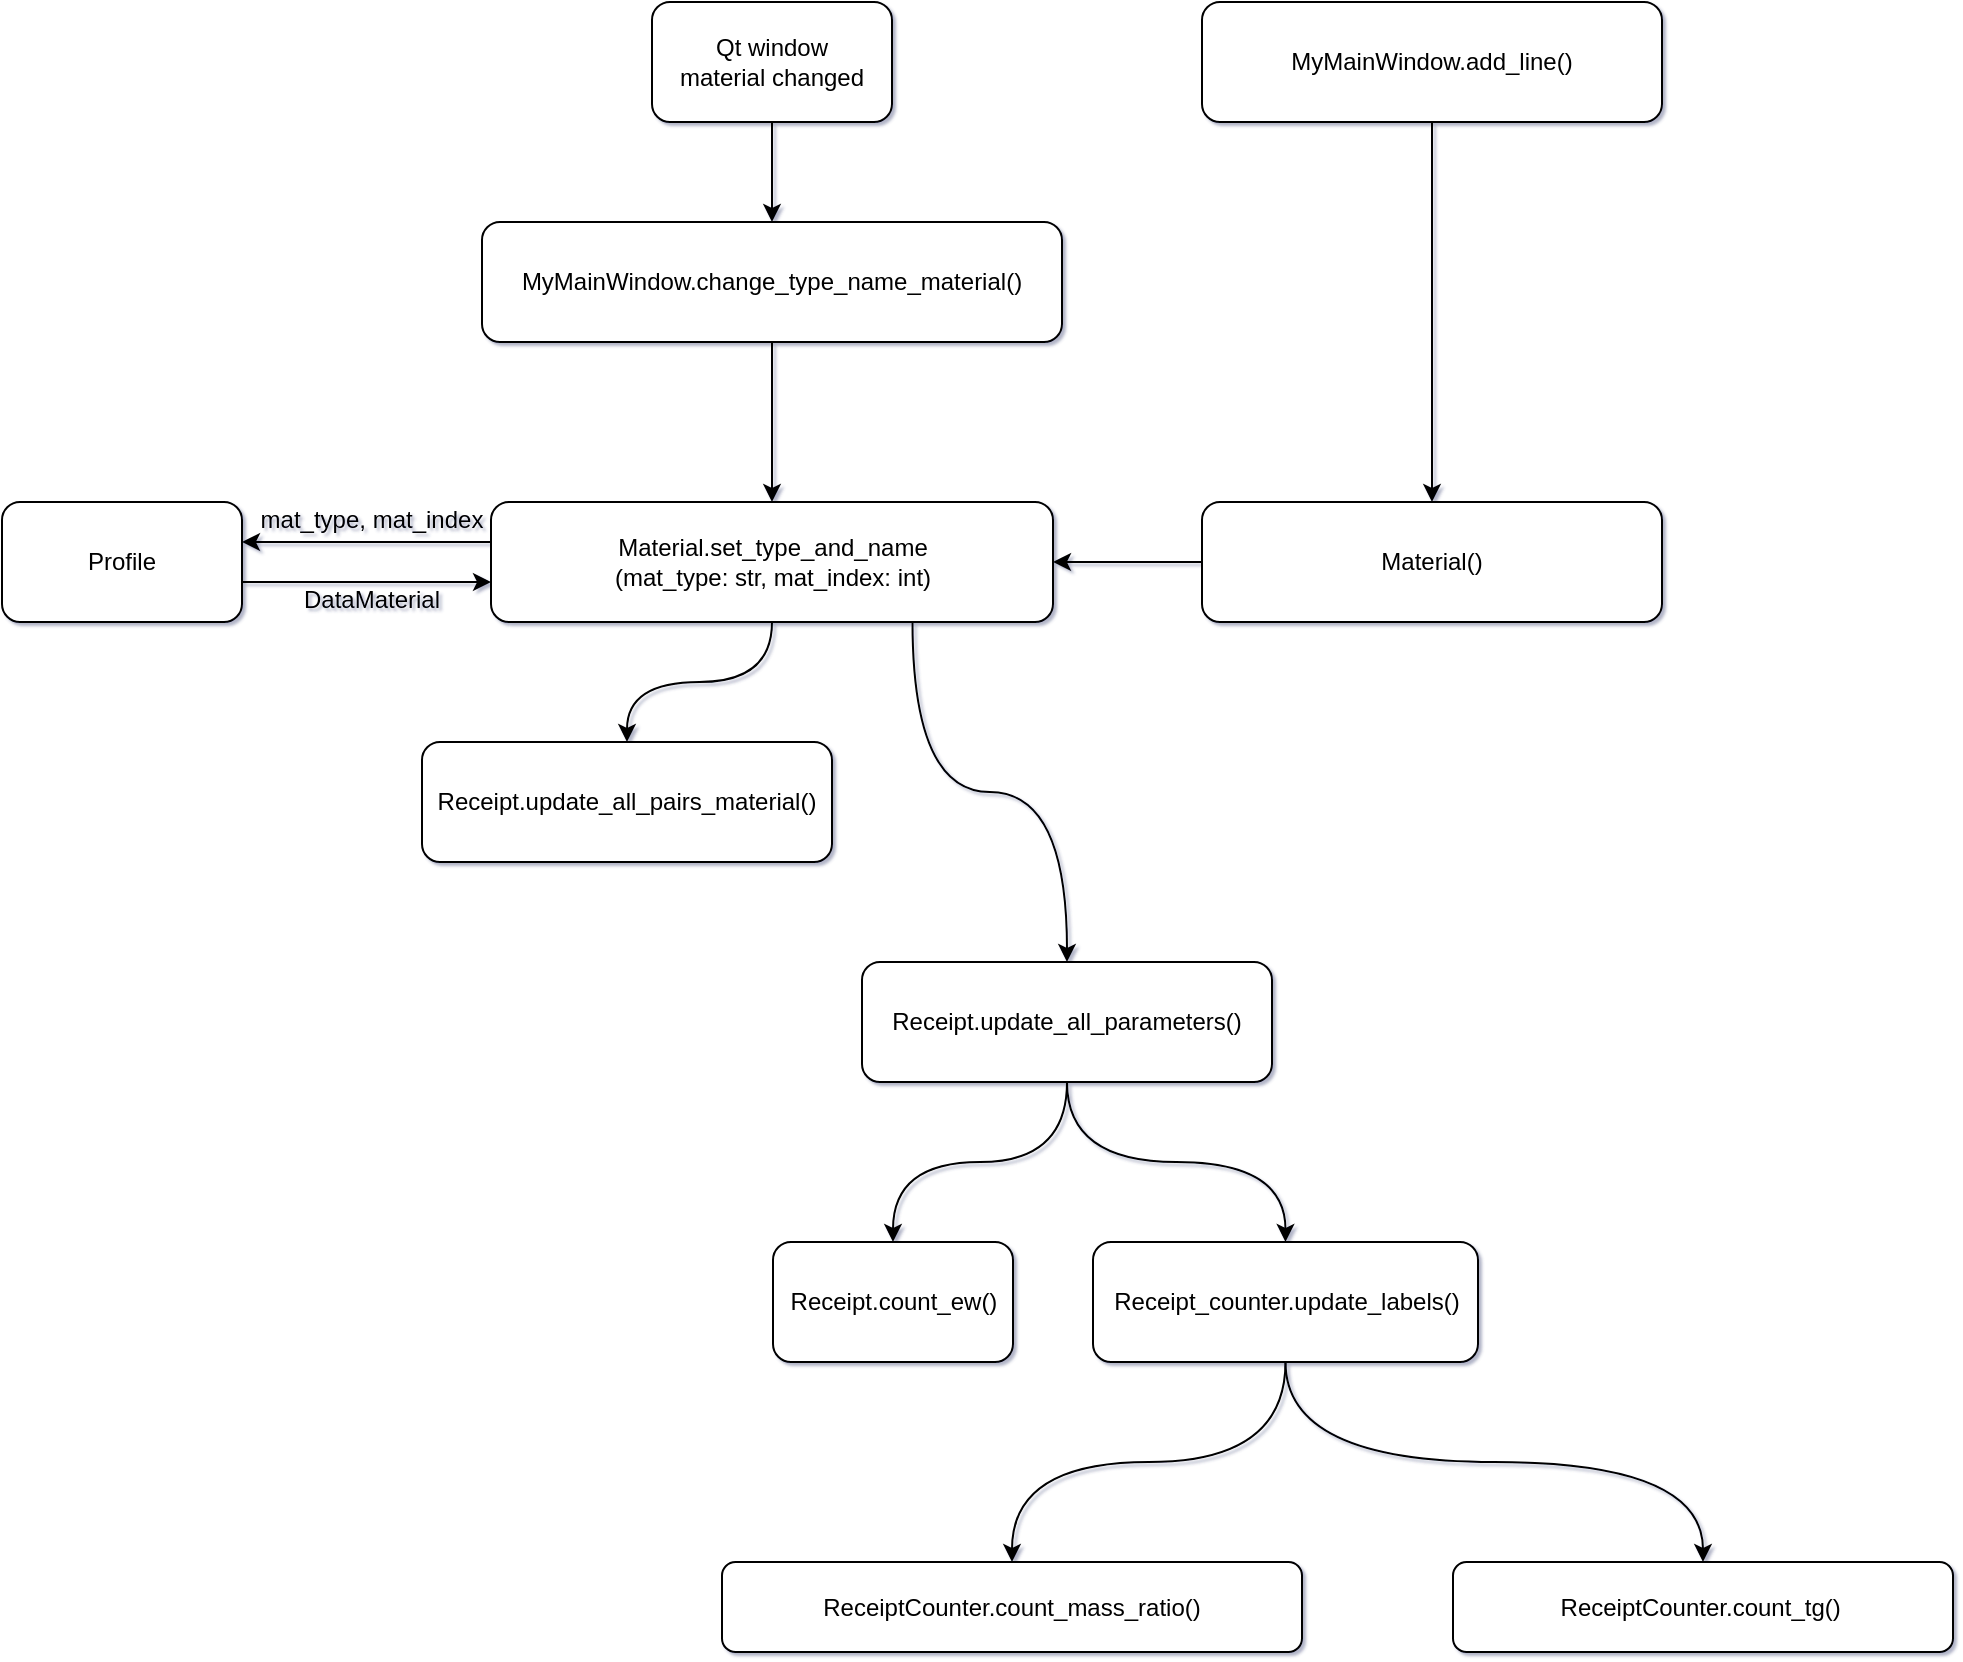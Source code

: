 <mxfile version="15.4.3" type="device"><diagram id="2pJAya3ZP_8yXWq7gWXC" name="Page-1"><mxGraphModel dx="661" dy="899" grid="1" gridSize="10" guides="1" tooltips="1" connect="1" arrows="1" fold="1" page="0" pageScale="1" pageWidth="827" pageHeight="1169" math="0" shadow="1"><root><mxCell id="0"/><mxCell id="1" parent="0"/><mxCell id="QlOedMikHD9rgHS6F55_-3" value="" style="edgeStyle=orthogonalEdgeStyle;orthogonalLoop=1;jettySize=auto;html=1;curved=1;" edge="1" parent="1" source="QlOedMikHD9rgHS6F55_-1" target="QlOedMikHD9rgHS6F55_-2"><mxGeometry relative="1" as="geometry"/></mxCell><mxCell id="QlOedMikHD9rgHS6F55_-1" value="MyMainWindow.add_line()" style="whiteSpace=wrap;html=1;rounded=1;" vertex="1" parent="1"><mxGeometry x="1040" y="90" width="230" height="60" as="geometry"/></mxCell><mxCell id="QlOedMikHD9rgHS6F55_-24" value="" style="edgeStyle=orthogonalEdgeStyle;orthogonalLoop=1;jettySize=auto;html=1;curved=1;" edge="1" parent="1" source="QlOedMikHD9rgHS6F55_-2" target="QlOedMikHD9rgHS6F55_-7"><mxGeometry relative="1" as="geometry"/></mxCell><mxCell id="QlOedMikHD9rgHS6F55_-2" value="Material()" style="whiteSpace=wrap;html=1;rounded=1;" vertex="1" parent="1"><mxGeometry x="1040" y="340" width="230" height="60" as="geometry"/></mxCell><mxCell id="QlOedMikHD9rgHS6F55_-6" value="" style="edgeStyle=orthogonalEdgeStyle;orthogonalLoop=1;jettySize=auto;html=1;curved=1;" edge="1" parent="1" source="QlOedMikHD9rgHS6F55_-4" target="QlOedMikHD9rgHS6F55_-5"><mxGeometry relative="1" as="geometry"/></mxCell><mxCell id="QlOedMikHD9rgHS6F55_-4" value="Qt window&lt;br&gt;material changed" style="whiteSpace=wrap;html=1;rounded=1;" vertex="1" parent="1"><mxGeometry x="765" y="90" width="120" height="60" as="geometry"/></mxCell><mxCell id="QlOedMikHD9rgHS6F55_-8" value="" style="edgeStyle=orthogonalEdgeStyle;orthogonalLoop=1;jettySize=auto;html=1;curved=1;" edge="1" parent="1" source="QlOedMikHD9rgHS6F55_-5" target="QlOedMikHD9rgHS6F55_-7"><mxGeometry relative="1" as="geometry"/></mxCell><mxCell id="QlOedMikHD9rgHS6F55_-5" value="&lt;span&gt;MyMainWindow.&lt;/span&gt;change_type_name_material()" style="whiteSpace=wrap;html=1;rounded=1;" vertex="1" parent="1"><mxGeometry x="680" y="200" width="290" height="60" as="geometry"/></mxCell><mxCell id="QlOedMikHD9rgHS6F55_-19" style="edgeStyle=orthogonalEdgeStyle;orthogonalLoop=1;jettySize=auto;html=1;curved=1;" edge="1" parent="1" source="QlOedMikHD9rgHS6F55_-7" target="QlOedMikHD9rgHS6F55_-9"><mxGeometry relative="1" as="geometry"><Array as="points"><mxPoint x="610" y="360"/><mxPoint x="610" y="360"/></Array></mxGeometry></mxCell><mxCell id="QlOedMikHD9rgHS6F55_-28" value="" style="edgeStyle=orthogonalEdgeStyle;curved=1;rounded=0;orthogonalLoop=1;jettySize=auto;html=1;startArrow=none;exitX=0.75;exitY=1;exitDx=0;exitDy=0;" edge="1" parent="1" source="QlOedMikHD9rgHS6F55_-7" target="QlOedMikHD9rgHS6F55_-27"><mxGeometry relative="1" as="geometry"/></mxCell><mxCell id="QlOedMikHD9rgHS6F55_-30" style="edgeStyle=orthogonalEdgeStyle;curved=1;rounded=0;orthogonalLoop=1;jettySize=auto;html=1;exitX=0.5;exitY=1;exitDx=0;exitDy=0;" edge="1" parent="1" source="QlOedMikHD9rgHS6F55_-7" target="QlOedMikHD9rgHS6F55_-25"><mxGeometry relative="1" as="geometry"/></mxCell><mxCell id="QlOedMikHD9rgHS6F55_-7" value="Material.set_type_and_name&lt;br&gt;(&lt;span&gt;mat_type: str, mat_index: int)&lt;/span&gt;" style="whiteSpace=wrap;html=1;rounded=1;" vertex="1" parent="1"><mxGeometry x="684.5" y="340" width="281" height="60" as="geometry"/></mxCell><mxCell id="QlOedMikHD9rgHS6F55_-18" style="edgeStyle=orthogonalEdgeStyle;orthogonalLoop=1;jettySize=auto;html=1;curved=1;" edge="1" parent="1" source="QlOedMikHD9rgHS6F55_-9" target="QlOedMikHD9rgHS6F55_-7"><mxGeometry relative="1" as="geometry"><Array as="points"><mxPoint x="630" y="380"/><mxPoint x="630" y="380"/></Array></mxGeometry></mxCell><mxCell id="QlOedMikHD9rgHS6F55_-9" value="Profile" style="whiteSpace=wrap;html=1;rounded=1;" vertex="1" parent="1"><mxGeometry x="440" y="340" width="120" height="60" as="geometry"/></mxCell><mxCell id="QlOedMikHD9rgHS6F55_-13" value="mat_type, mat_index" style="text;html=1;strokeColor=none;fillColor=none;align=center;verticalAlign=middle;whiteSpace=wrap;rounded=1;" vertex="1" parent="1"><mxGeometry x="550" y="334" width="150" height="30" as="geometry"/></mxCell><mxCell id="QlOedMikHD9rgHS6F55_-15" value="DataMaterial" style="text;html=1;strokeColor=none;fillColor=none;align=center;verticalAlign=middle;whiteSpace=wrap;rounded=1;" vertex="1" parent="1"><mxGeometry x="550" y="374" width="150" height="30" as="geometry"/></mxCell><mxCell id="QlOedMikHD9rgHS6F55_-32" value="" style="edgeStyle=orthogonalEdgeStyle;curved=1;rounded=0;orthogonalLoop=1;jettySize=auto;html=1;" edge="1" parent="1" source="QlOedMikHD9rgHS6F55_-27" target="QlOedMikHD9rgHS6F55_-31"><mxGeometry relative="1" as="geometry"/></mxCell><mxCell id="QlOedMikHD9rgHS6F55_-35" value="" style="edgeStyle=orthogonalEdgeStyle;curved=1;rounded=0;orthogonalLoop=1;jettySize=auto;html=1;" edge="1" parent="1" source="QlOedMikHD9rgHS6F55_-27" target="QlOedMikHD9rgHS6F55_-34"><mxGeometry relative="1" as="geometry"/></mxCell><mxCell id="QlOedMikHD9rgHS6F55_-27" value="Receipt.update_all_parameters()" style="whiteSpace=wrap;html=1;rounded=1;" vertex="1" parent="1"><mxGeometry x="870" y="570" width="205" height="60" as="geometry"/></mxCell><mxCell id="QlOedMikHD9rgHS6F55_-25" value="Receipt.update_all_pairs_material()" style="whiteSpace=wrap;html=1;rounded=1;" vertex="1" parent="1"><mxGeometry x="650" y="460" width="205" height="60" as="geometry"/></mxCell><mxCell id="QlOedMikHD9rgHS6F55_-31" value="Receipt.count_ew()" style="whiteSpace=wrap;html=1;rounded=1;" vertex="1" parent="1"><mxGeometry x="825.5" y="710" width="120" height="60" as="geometry"/></mxCell><mxCell id="QlOedMikHD9rgHS6F55_-39" value="" style="edgeStyle=orthogonalEdgeStyle;curved=1;orthogonalLoop=1;jettySize=auto;html=1;" edge="1" parent="1" source="QlOedMikHD9rgHS6F55_-34" target="QlOedMikHD9rgHS6F55_-38"><mxGeometry relative="1" as="geometry"/></mxCell><mxCell id="QlOedMikHD9rgHS6F55_-41" value="" style="edgeStyle=orthogonalEdgeStyle;curved=1;orthogonalLoop=1;jettySize=auto;html=1;" edge="1" parent="1" source="QlOedMikHD9rgHS6F55_-34" target="QlOedMikHD9rgHS6F55_-40"><mxGeometry relative="1" as="geometry"/></mxCell><mxCell id="QlOedMikHD9rgHS6F55_-34" value="Receipt_counter.update_labels()" style="whiteSpace=wrap;html=1;rounded=1;" vertex="1" parent="1"><mxGeometry x="985.5" y="710" width="192.5" height="60" as="geometry"/></mxCell><mxCell id="QlOedMikHD9rgHS6F55_-38" value="ReceiptCounter.count_mass_ratio()" style="whiteSpace=wrap;html=1;rounded=1;" vertex="1" parent="1"><mxGeometry x="800" y="870" width="290" height="45" as="geometry"/></mxCell><mxCell id="QlOedMikHD9rgHS6F55_-40" value="ReceiptCounter.count_tg()&amp;nbsp;" style="whiteSpace=wrap;html=1;rounded=1;" vertex="1" parent="1"><mxGeometry x="1165.5" y="870" width="250" height="45" as="geometry"/></mxCell></root></mxGraphModel></diagram></mxfile>